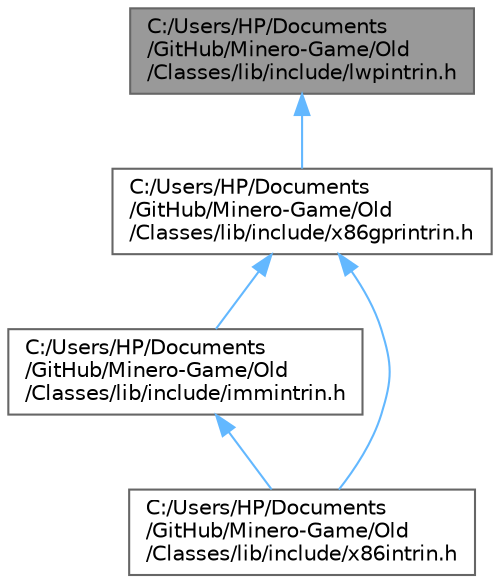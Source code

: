 digraph "C:/Users/HP/Documents/GitHub/Minero-Game/Old/Classes/lib/include/lwpintrin.h"
{
 // LATEX_PDF_SIZE
  bgcolor="transparent";
  edge [fontname=Helvetica,fontsize=10,labelfontname=Helvetica,labelfontsize=10];
  node [fontname=Helvetica,fontsize=10,shape=box,height=0.2,width=0.4];
  Node1 [id="Node000001",label="C:/Users/HP/Documents\l/GitHub/Minero-Game/Old\l/Classes/lib/include/lwpintrin.h",height=0.2,width=0.4,color="gray40", fillcolor="grey60", style="filled", fontcolor="black",tooltip=" "];
  Node1 -> Node2 [id="edge1_Node000001_Node000002",dir="back",color="steelblue1",style="solid",tooltip=" "];
  Node2 [id="Node000002",label="C:/Users/HP/Documents\l/GitHub/Minero-Game/Old\l/Classes/lib/include/x86gprintrin.h",height=0.2,width=0.4,color="grey40", fillcolor="white", style="filled",URL="$_old_2_classes_2lib_2include_2x86gprintrin_8h.html",tooltip=" "];
  Node2 -> Node3 [id="edge2_Node000002_Node000003",dir="back",color="steelblue1",style="solid",tooltip=" "];
  Node3 [id="Node000003",label="C:/Users/HP/Documents\l/GitHub/Minero-Game/Old\l/Classes/lib/include/immintrin.h",height=0.2,width=0.4,color="grey40", fillcolor="white", style="filled",URL="$_old_2_classes_2lib_2include_2immintrin_8h.html",tooltip=" "];
  Node3 -> Node4 [id="edge3_Node000003_Node000004",dir="back",color="steelblue1",style="solid",tooltip=" "];
  Node4 [id="Node000004",label="C:/Users/HP/Documents\l/GitHub/Minero-Game/Old\l/Classes/lib/include/x86intrin.h",height=0.2,width=0.4,color="grey40", fillcolor="white", style="filled",URL="$_old_2_classes_2lib_2include_2x86intrin_8h.html",tooltip=" "];
  Node2 -> Node4 [id="edge4_Node000002_Node000004",dir="back",color="steelblue1",style="solid",tooltip=" "];
}
